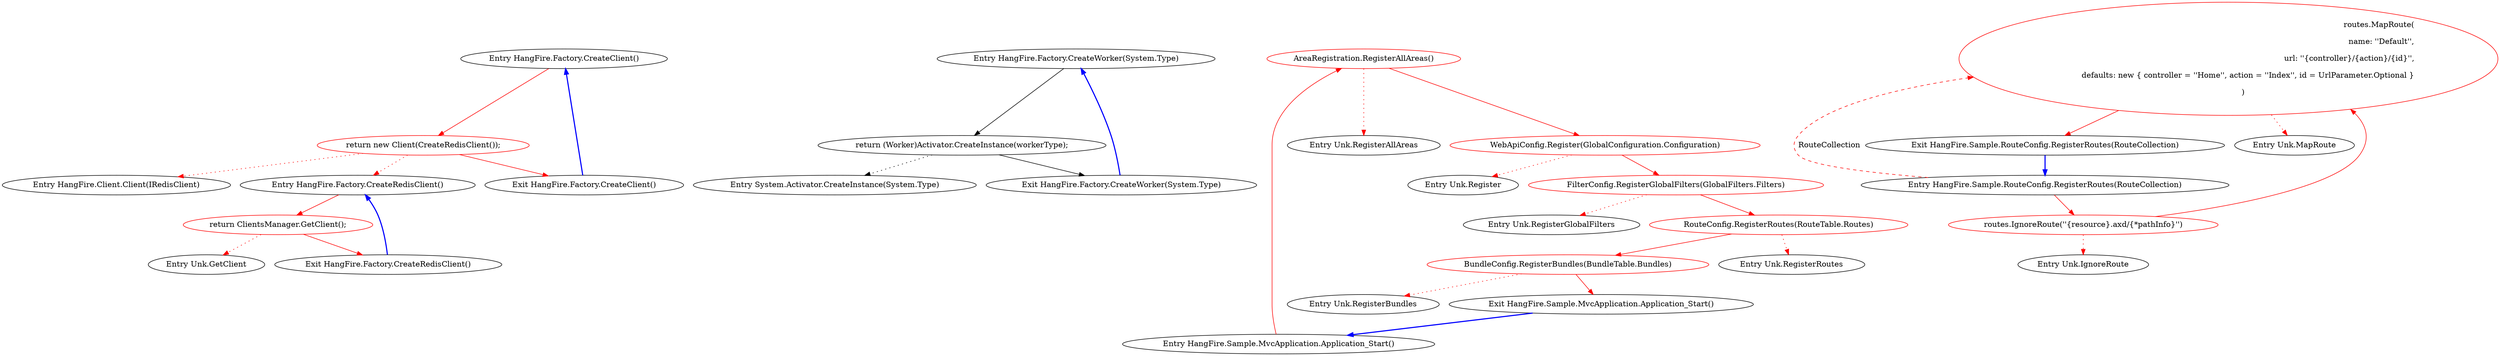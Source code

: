 digraph  {
n0 [label="Entry HangFire.Factory.CreateClient()", span="7-7", cluster="HangFire.Factory.CreateClient()"];
n1 [label="return new Client(CreateRedisClient());", span="9-9", cluster="HangFire.Factory.CreateClient()", color=red, community=0];
n2 [label="Exit HangFire.Factory.CreateClient()", span="7-7", cluster="HangFire.Factory.CreateClient()"];
n3 [label="Entry HangFire.Client.Client(IRedisClient)", span="9-9", cluster="HangFire.Client.Client(IRedisClient)"];
n4 [label="Entry HangFire.Factory.CreateRedisClient()", span="15-15", cluster="HangFire.Factory.CreateRedisClient()"];
n5 [label="return ClientsManager.GetClient();", span="17-17", cluster="HangFire.Factory.CreateRedisClient()", color=red, community=0];
n6 [label="Exit HangFire.Factory.CreateRedisClient()", span="15-15", cluster="HangFire.Factory.CreateRedisClient()"];
n7 [label="Entry Unk.GetClient", span="", cluster="Unk.GetClient"];
n8 [label="Entry HangFire.Factory.CreateWorker(System.Type)", span="20-20", cluster="HangFire.Factory.CreateWorker(System.Type)"];
n9 [label="return (Worker)Activator.CreateInstance(workerType);", span="22-22", cluster="HangFire.Factory.CreateWorker(System.Type)"];
n10 [label="Exit HangFire.Factory.CreateWorker(System.Type)", span="20-20", cluster="HangFire.Factory.CreateWorker(System.Type)"];
n11 [label="Entry System.Activator.CreateInstance(System.Type)", span="0-0", cluster="System.Activator.CreateInstance(System.Type)"];
m0_7 [label="Entry Unk.RegisterAllAreas", span="", cluster="Unk.RegisterAllAreas", file="Global.asax.cs"];
m0_8 [label="Entry Unk.Register", span="", cluster="Unk.Register", file="Global.asax.cs"];
m0_9 [label="Entry Unk.RegisterGlobalFilters", span="", cluster="Unk.RegisterGlobalFilters", file="Global.asax.cs"];
m0_11 [label="Entry Unk.RegisterBundles", span="", cluster="Unk.RegisterBundles", file="Global.asax.cs"];
m0_0 [label="Entry HangFire.Sample.MvcApplication.Application_Start()", span="16-16", cluster="HangFire.Sample.MvcApplication.Application_Start()", file="Global.asax.cs"];
m0_1 [label="AreaRegistration.RegisterAllAreas()", span="18-18", cluster="HangFire.Sample.MvcApplication.Application_Start()", color=red, community=0, file="Global.asax.cs"];
m0_2 [label="WebApiConfig.Register(GlobalConfiguration.Configuration)", span="20-20", cluster="HangFire.Sample.MvcApplication.Application_Start()", color=red, community=0, file="Global.asax.cs"];
m0_3 [label="FilterConfig.RegisterGlobalFilters(GlobalFilters.Filters)", span="21-21", cluster="HangFire.Sample.MvcApplication.Application_Start()", color=red, community=0, file="Global.asax.cs"];
m0_4 [label="RouteConfig.RegisterRoutes(RouteTable.Routes)", span="22-22", cluster="HangFire.Sample.MvcApplication.Application_Start()", color=red, community=0, file="Global.asax.cs"];
m0_5 [label="BundleConfig.RegisterBundles(BundleTable.Bundles)", span="23-23", cluster="HangFire.Sample.MvcApplication.Application_Start()", color=red, community=0, file="Global.asax.cs"];
m0_6 [label="Exit HangFire.Sample.MvcApplication.Application_Start()", span="16-16", cluster="HangFire.Sample.MvcApplication.Application_Start()", file="Global.asax.cs"];
m0_10 [label="Entry Unk.RegisterRoutes", span="", cluster="Unk.RegisterRoutes", file="Global.asax.cs"];
m1_5 [label="Entry Unk.MapRoute", span="", cluster="Unk.MapRoute", file="RouteConfig.cs"];
m1_4 [label="Entry Unk.IgnoreRoute", span="", cluster="Unk.IgnoreRoute", file="RouteConfig.cs"];
m1_0 [label="Entry HangFire.Sample.RouteConfig.RegisterRoutes(RouteCollection)", span="11-11", cluster="HangFire.Sample.RouteConfig.RegisterRoutes(RouteCollection)", file="RouteConfig.cs"];
m1_1 [label="routes.IgnoreRoute(''{resource}.axd/{*pathInfo}'')", span="13-13", cluster="HangFire.Sample.RouteConfig.RegisterRoutes(RouteCollection)", color=red, community=0, file="RouteConfig.cs"];
m1_2 [label="routes.MapRoute(\r\n                name: ''Default'',\r\n                url: ''{controller}/{action}/{id}'',\r\n                defaults: new { controller = ''Home'', action = ''Index'', id = UrlParameter.Optional }\r\n            )", span="15-19", cluster="HangFire.Sample.RouteConfig.RegisterRoutes(RouteCollection)", color=red, community=1, file="RouteConfig.cs"];
m1_3 [label="Exit HangFire.Sample.RouteConfig.RegisterRoutes(RouteCollection)", span="11-11", cluster="HangFire.Sample.RouteConfig.RegisterRoutes(RouteCollection)", file="RouteConfig.cs"];
n0 -> n1  [key=0, style=solid, color=red];
n1 -> n2  [key=0, style=solid, color=red];
n1 -> n3  [key=2, style=dotted, color=red];
n1 -> n4  [key=2, style=dotted, color=red];
n2 -> n0  [key=0, style=bold, color=blue];
n4 -> n5  [key=0, style=solid, color=red];
n5 -> n6  [key=0, style=solid, color=red];
n5 -> n7  [key=2, style=dotted, color=red];
n6 -> n4  [key=0, style=bold, color=blue];
n8 -> n9  [key=0, style=solid];
n9 -> n10  [key=0, style=solid];
n9 -> n11  [key=2, style=dotted];
n10 -> n8  [key=0, style=bold, color=blue];
m0_0 -> m0_1  [key=0, style=solid, color=red];
m0_1 -> m0_2  [key=0, style=solid, color=red];
m0_1 -> m0_7  [key=2, style=dotted, color=red];
m0_2 -> m0_3  [key=0, style=solid, color=red];
m0_2 -> m0_8  [key=2, style=dotted, color=red];
m0_3 -> m0_4  [key=0, style=solid, color=red];
m0_3 -> m0_9  [key=2, style=dotted, color=red];
m0_4 -> m0_5  [key=0, style=solid, color=red];
m0_4 -> m0_10  [key=2, style=dotted, color=red];
m0_5 -> m0_6  [key=0, style=solid, color=red];
m0_5 -> m0_11  [key=2, style=dotted, color=red];
m0_6 -> m0_0  [key=0, style=bold, color=blue];
m1_0 -> m1_1  [key=0, style=solid, color=red];
m1_0 -> m1_2  [key=1, style=dashed, color=red, label=RouteCollection];
m1_1 -> m1_2  [key=0, style=solid, color=red];
m1_1 -> m1_4  [key=2, style=dotted, color=red];
m1_2 -> m1_3  [key=0, style=solid, color=red];
m1_2 -> m1_5  [key=2, style=dotted, color=red];
m1_3 -> m1_0  [key=0, style=bold, color=blue];
}
